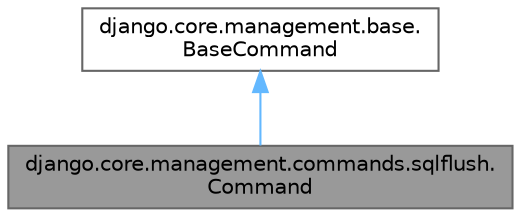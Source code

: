 digraph "django.core.management.commands.sqlflush.Command"
{
 // LATEX_PDF_SIZE
  bgcolor="transparent";
  edge [fontname=Helvetica,fontsize=10,labelfontname=Helvetica,labelfontsize=10];
  node [fontname=Helvetica,fontsize=10,shape=box,height=0.2,width=0.4];
  Node1 [id="Node000001",label="django.core.management.commands.sqlflush.\lCommand",height=0.2,width=0.4,color="gray40", fillcolor="grey60", style="filled", fontcolor="black",tooltip=" "];
  Node2 -> Node1 [id="edge1_Node000001_Node000002",dir="back",color="steelblue1",style="solid",tooltip=" "];
  Node2 [id="Node000002",label="django.core.management.base.\lBaseCommand",height=0.2,width=0.4,color="gray40", fillcolor="white", style="filled",URL="$classdjango_1_1core_1_1management_1_1base_1_1_base_command.html",tooltip=" "];
}
